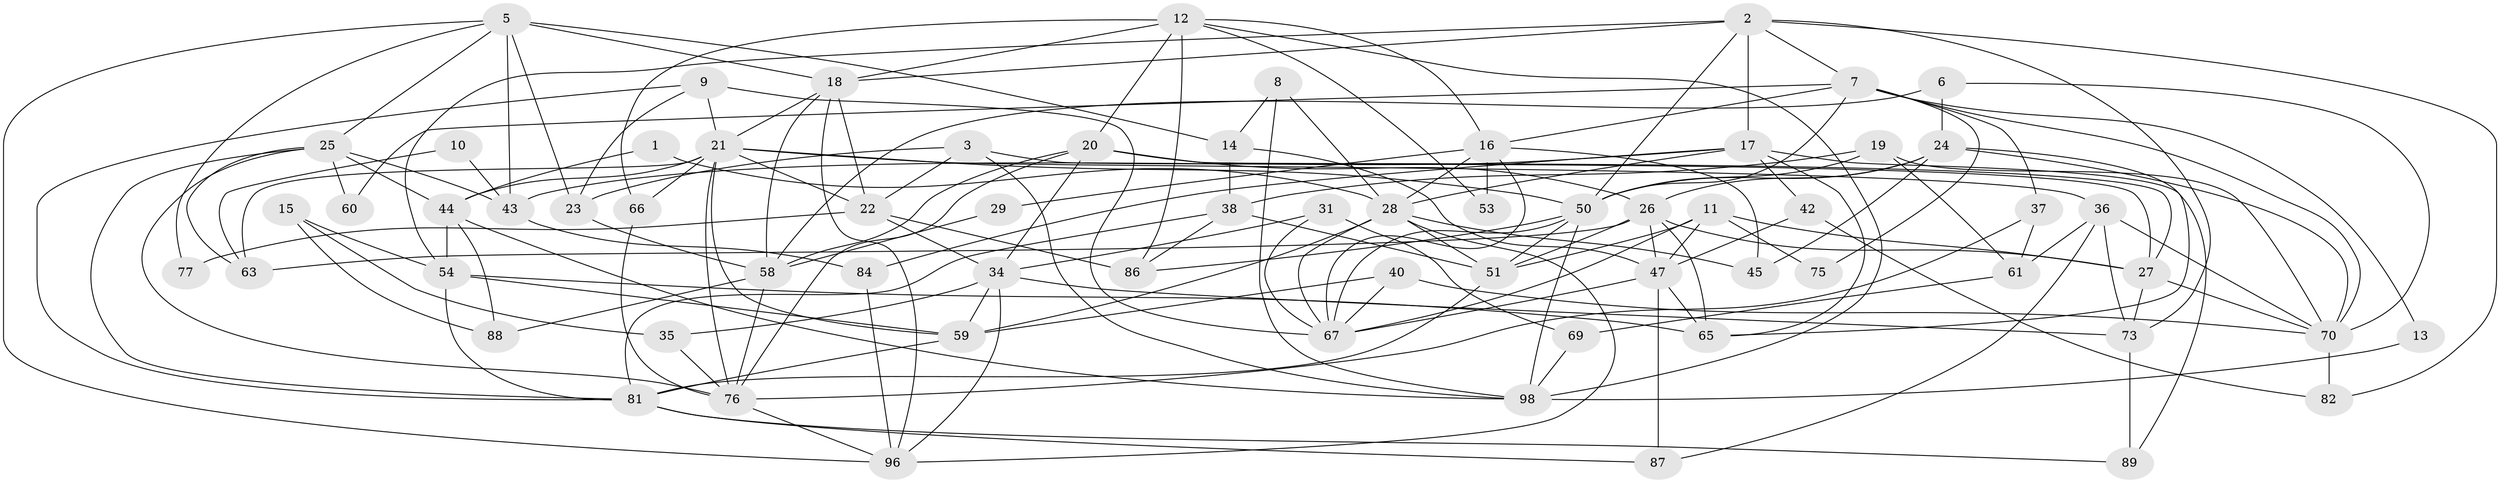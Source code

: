 // Generated by graph-tools (version 1.1) at 2025/52/02/27/25 19:52:07]
// undirected, 67 vertices, 166 edges
graph export_dot {
graph [start="1"]
  node [color=gray90,style=filled];
  1;
  2 [super="+4"];
  3 [super="+57"];
  5 [super="+30"];
  6 [super="+64"];
  7 [super="+62"];
  8 [super="+52"];
  9 [super="+83"];
  10;
  11 [super="+72"];
  12 [super="+79"];
  13;
  14;
  15 [super="+32"];
  16 [super="+33"];
  17 [super="+80"];
  18 [super="+48"];
  19;
  20 [super="+46"];
  21 [super="+49"];
  22 [super="+41"];
  23;
  24;
  25 [super="+94"];
  26 [super="+56"];
  27 [super="+78"];
  28 [super="+55"];
  29;
  31;
  34 [super="+103"];
  35;
  36 [super="+95"];
  37;
  38 [super="+39"];
  40;
  42;
  43 [super="+93"];
  44 [super="+90"];
  45;
  47 [super="+97"];
  50 [super="+100"];
  51 [super="+68"];
  53;
  54;
  58 [super="+74"];
  59 [super="+101"];
  60;
  61;
  63;
  65 [super="+85"];
  66;
  67 [super="+91"];
  69;
  70 [super="+71"];
  73;
  75;
  76 [super="+102"];
  77;
  81 [super="+92"];
  82;
  84;
  86;
  87;
  88;
  89;
  96;
  98 [super="+99"];
  1 -- 44;
  1 -- 28;
  2 -- 7;
  2 -- 17;
  2 -- 82;
  2 -- 18;
  2 -- 73;
  2 -- 50;
  2 -- 54;
  3 -- 23;
  3 -- 98;
  3 -- 22;
  3 -- 27;
  5 -- 25;
  5 -- 23;
  5 -- 43;
  5 -- 96;
  5 -- 18;
  5 -- 77;
  5 -- 14;
  6 -- 70;
  6 -- 24;
  6 -- 58;
  7 -- 60;
  7 -- 75;
  7 -- 50;
  7 -- 16;
  7 -- 37;
  7 -- 70;
  7 -- 13;
  8 -- 14;
  8 -- 28;
  8 -- 98;
  9 -- 23;
  9 -- 81;
  9 -- 67;
  9 -- 21;
  10 -- 63;
  10 -- 43;
  11 -- 47;
  11 -- 51;
  11 -- 27;
  11 -- 75;
  11 -- 67;
  12 -- 66;
  12 -- 53;
  12 -- 16;
  12 -- 18;
  12 -- 86;
  12 -- 98;
  12 -- 20;
  13 -- 98;
  14 -- 38;
  14 -- 47;
  15 -- 54;
  15 -- 88;
  15 -- 35;
  16 -- 28;
  16 -- 29;
  16 -- 67;
  16 -- 53;
  16 -- 45;
  17 -- 84;
  17 -- 28;
  17 -- 89;
  17 -- 42;
  17 -- 65;
  17 -- 43;
  18 -- 22;
  18 -- 96;
  18 -- 21;
  18 -- 58;
  19 -- 50;
  19 -- 70;
  19 -- 38;
  19 -- 61;
  20 -- 26;
  20 -- 76;
  20 -- 27;
  20 -- 34;
  20 -- 58;
  21 -- 50;
  21 -- 63;
  21 -- 66;
  21 -- 36;
  21 -- 59;
  21 -- 44;
  21 -- 76;
  21 -- 22;
  22 -- 34;
  22 -- 86;
  22 -- 77;
  23 -- 58 [weight=2];
  24 -- 50;
  24 -- 45;
  24 -- 26;
  24 -- 65;
  24 -- 70;
  25 -- 63;
  25 -- 44;
  25 -- 81;
  25 -- 60;
  25 -- 76;
  25 -- 43;
  26 -- 63;
  26 -- 51;
  26 -- 47;
  26 -- 65;
  26 -- 27;
  27 -- 70;
  27 -- 73;
  28 -- 96;
  28 -- 51;
  28 -- 45;
  28 -- 59;
  28 -- 67;
  29 -- 58;
  31 -- 67;
  31 -- 69;
  31 -- 34;
  34 -- 96;
  34 -- 59 [weight=2];
  34 -- 73;
  34 -- 35;
  35 -- 76;
  36 -- 87;
  36 -- 73;
  36 -- 61;
  36 -- 70;
  37 -- 61;
  37 -- 76;
  38 -- 51;
  38 -- 81;
  38 -- 86;
  40 -- 59;
  40 -- 67;
  40 -- 70;
  42 -- 47;
  42 -- 82;
  43 -- 84;
  44 -- 88;
  44 -- 54;
  44 -- 98;
  47 -- 87 [weight=2];
  47 -- 65;
  47 -- 67;
  50 -- 98;
  50 -- 67;
  50 -- 51;
  50 -- 86;
  51 -- 81;
  54 -- 65;
  54 -- 81;
  54 -- 59;
  58 -- 88;
  58 -- 76;
  59 -- 81;
  61 -- 69;
  66 -- 76;
  69 -- 98;
  70 -- 82;
  73 -- 89;
  76 -- 96;
  81 -- 89;
  81 -- 87;
  84 -- 96;
}
